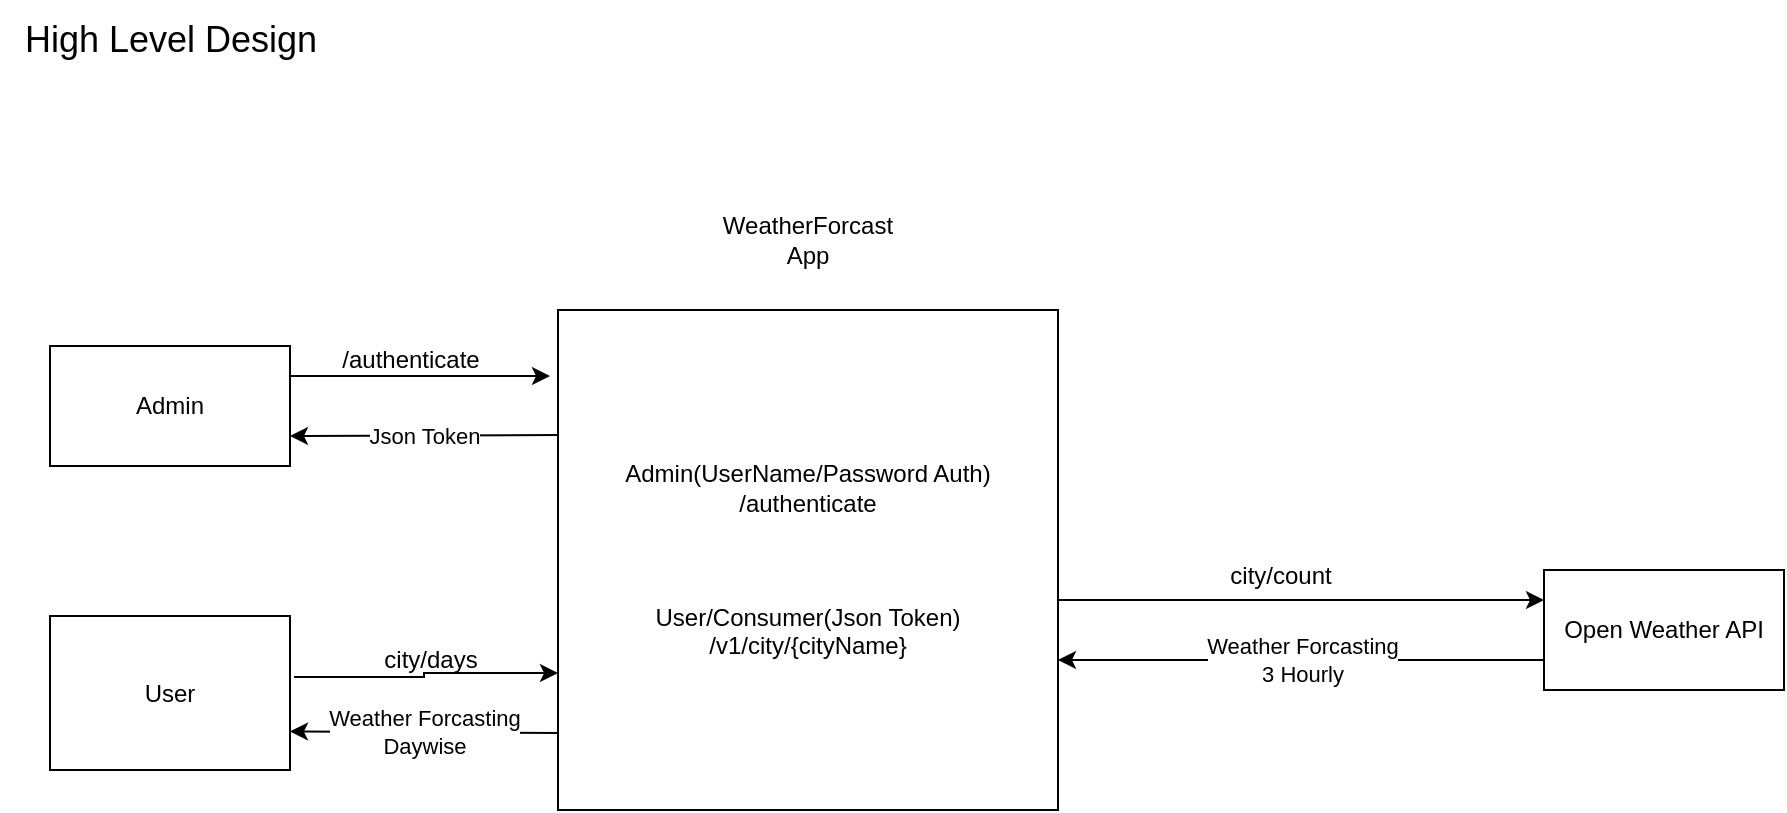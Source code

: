 <mxfile version="21.2.9" type="device">
  <diagram id="C5RBs43oDa-KdzZeNtuy" name="Page-1">
    <mxGraphModel dx="1306" dy="811" grid="1" gridSize="10" guides="1" tooltips="1" connect="1" arrows="1" fold="1" page="1" pageScale="1" pageWidth="827" pageHeight="1169" math="0" shadow="0">
      <root>
        <mxCell id="WIyWlLk6GJQsqaUBKTNV-0" />
        <mxCell id="WIyWlLk6GJQsqaUBKTNV-1" parent="WIyWlLk6GJQsqaUBKTNV-0" />
        <mxCell id="vhhNkfaEkQBYyKJiAGOd-1" style="edgeStyle=orthogonalEdgeStyle;rounded=0;orthogonalLoop=1;jettySize=auto;html=1;exitX=1;exitY=0.25;exitDx=0;exitDy=0;" edge="1" parent="WIyWlLk6GJQsqaUBKTNV-1" source="vhhNkfaEkQBYyKJiAGOd-0">
          <mxGeometry relative="1" as="geometry">
            <mxPoint x="330" y="223" as="targetPoint" />
          </mxGeometry>
        </mxCell>
        <mxCell id="vhhNkfaEkQBYyKJiAGOd-0" value="Admin" style="rounded=0;whiteSpace=wrap;html=1;" vertex="1" parent="WIyWlLk6GJQsqaUBKTNV-1">
          <mxGeometry x="80" y="208" width="120" height="60" as="geometry" />
        </mxCell>
        <mxCell id="vhhNkfaEkQBYyKJiAGOd-2" value="Admin(UserName/Password Auth)&lt;br&gt;/authenticate&lt;br&gt;&lt;br&gt;&lt;br&gt;&lt;br&gt;User/Consumer(Json Token)&lt;br&gt;/v1/city/{cityName}" style="whiteSpace=wrap;html=1;aspect=fixed;" vertex="1" parent="WIyWlLk6GJQsqaUBKTNV-1">
          <mxGeometry x="334" y="190" width="250" height="250" as="geometry" />
        </mxCell>
        <mxCell id="vhhNkfaEkQBYyKJiAGOd-3" value="/authenticate" style="text;html=1;align=center;verticalAlign=middle;resizable=0;points=[];autosize=1;strokeColor=none;fillColor=none;" vertex="1" parent="WIyWlLk6GJQsqaUBKTNV-1">
          <mxGeometry x="215" y="200" width="90" height="30" as="geometry" />
        </mxCell>
        <mxCell id="vhhNkfaEkQBYyKJiAGOd-4" value="WeatherForcast &lt;br&gt;App" style="text;html=1;strokeColor=none;fillColor=none;align=center;verticalAlign=middle;whiteSpace=wrap;rounded=0;" vertex="1" parent="WIyWlLk6GJQsqaUBKTNV-1">
          <mxGeometry x="394" y="140" width="130" height="30" as="geometry" />
        </mxCell>
        <mxCell id="vhhNkfaEkQBYyKJiAGOd-5" value="Open Weather API" style="rounded=0;whiteSpace=wrap;html=1;" vertex="1" parent="WIyWlLk6GJQsqaUBKTNV-1">
          <mxGeometry x="827" y="320" width="120" height="60" as="geometry" />
        </mxCell>
        <mxCell id="vhhNkfaEkQBYyKJiAGOd-6" value="" style="endArrow=classic;html=1;rounded=0;exitX=1;exitY=0.58;exitDx=0;exitDy=0;exitPerimeter=0;entryX=0;entryY=0.25;entryDx=0;entryDy=0;" edge="1" parent="WIyWlLk6GJQsqaUBKTNV-1" source="vhhNkfaEkQBYyKJiAGOd-2" target="vhhNkfaEkQBYyKJiAGOd-5">
          <mxGeometry width="50" height="50" relative="1" as="geometry">
            <mxPoint x="620" y="370" as="sourcePoint" />
            <mxPoint x="670" y="320" as="targetPoint" />
          </mxGeometry>
        </mxCell>
        <mxCell id="vhhNkfaEkQBYyKJiAGOd-7" value="city/count" style="text;html=1;align=center;verticalAlign=middle;resizable=0;points=[];autosize=1;strokeColor=none;fillColor=none;" vertex="1" parent="WIyWlLk6GJQsqaUBKTNV-1">
          <mxGeometry x="660" y="308" width="70" height="30" as="geometry" />
        </mxCell>
        <mxCell id="vhhNkfaEkQBYyKJiAGOd-8" value="Weather Forcasting&lt;br&gt;3 Hourly" style="endArrow=classic;html=1;rounded=0;exitX=0;exitY=0.75;exitDx=0;exitDy=0;entryX=1;entryY=0.7;entryDx=0;entryDy=0;entryPerimeter=0;" edge="1" parent="WIyWlLk6GJQsqaUBKTNV-1" source="vhhNkfaEkQBYyKJiAGOd-5" target="vhhNkfaEkQBYyKJiAGOd-2">
          <mxGeometry width="50" height="50" relative="1" as="geometry">
            <mxPoint x="630" y="420" as="sourcePoint" />
            <mxPoint x="680" y="370" as="targetPoint" />
          </mxGeometry>
        </mxCell>
        <mxCell id="vhhNkfaEkQBYyKJiAGOd-13" style="edgeStyle=orthogonalEdgeStyle;rounded=0;orthogonalLoop=1;jettySize=auto;html=1;exitX=1.017;exitY=0.396;exitDx=0;exitDy=0;exitPerimeter=0;entryX=0;entryY=0.726;entryDx=0;entryDy=0;entryPerimeter=0;" edge="1" parent="WIyWlLk6GJQsqaUBKTNV-1" source="vhhNkfaEkQBYyKJiAGOd-9" target="vhhNkfaEkQBYyKJiAGOd-2">
          <mxGeometry relative="1" as="geometry">
            <mxPoint x="320" y="373" as="targetPoint" />
          </mxGeometry>
        </mxCell>
        <mxCell id="vhhNkfaEkQBYyKJiAGOd-9" value="User" style="rounded=0;whiteSpace=wrap;html=1;" vertex="1" parent="WIyWlLk6GJQsqaUBKTNV-1">
          <mxGeometry x="80" y="343" width="120" height="77" as="geometry" />
        </mxCell>
        <mxCell id="vhhNkfaEkQBYyKJiAGOd-11" value="city/days" style="text;html=1;align=center;verticalAlign=middle;resizable=0;points=[];autosize=1;strokeColor=none;fillColor=none;" vertex="1" parent="WIyWlLk6GJQsqaUBKTNV-1">
          <mxGeometry x="235" y="350" width="70" height="30" as="geometry" />
        </mxCell>
        <mxCell id="vhhNkfaEkQBYyKJiAGOd-15" value="Json Token" style="endArrow=classic;html=1;rounded=0;exitX=0;exitY=0.25;exitDx=0;exitDy=0;entryX=1;entryY=0.75;entryDx=0;entryDy=0;" edge="1" parent="WIyWlLk6GJQsqaUBKTNV-1" source="vhhNkfaEkQBYyKJiAGOd-2" target="vhhNkfaEkQBYyKJiAGOd-0">
          <mxGeometry width="50" height="50" relative="1" as="geometry">
            <mxPoint x="40" y="340" as="sourcePoint" />
            <mxPoint x="90" y="290" as="targetPoint" />
          </mxGeometry>
        </mxCell>
        <mxCell id="vhhNkfaEkQBYyKJiAGOd-16" value="Weather Forcasting&lt;br&gt;Daywise" style="endArrow=classic;html=1;rounded=0;exitX=0;exitY=0.846;exitDx=0;exitDy=0;exitPerimeter=0;entryX=1;entryY=0.75;entryDx=0;entryDy=0;" edge="1" parent="WIyWlLk6GJQsqaUBKTNV-1" source="vhhNkfaEkQBYyKJiAGOd-2" target="vhhNkfaEkQBYyKJiAGOd-9">
          <mxGeometry width="50" height="50" relative="1" as="geometry">
            <mxPoint x="130" y="510" as="sourcePoint" />
            <mxPoint x="180" y="460" as="targetPoint" />
          </mxGeometry>
        </mxCell>
        <mxCell id="vhhNkfaEkQBYyKJiAGOd-17" value="&lt;font style=&quot;font-size: 18px;&quot;&gt;High Level Design&lt;/font&gt;" style="text;html=1;align=center;verticalAlign=middle;resizable=0;points=[];autosize=1;strokeColor=none;fillColor=none;" vertex="1" parent="WIyWlLk6GJQsqaUBKTNV-1">
          <mxGeometry x="55" y="35" width="170" height="40" as="geometry" />
        </mxCell>
      </root>
    </mxGraphModel>
  </diagram>
</mxfile>
